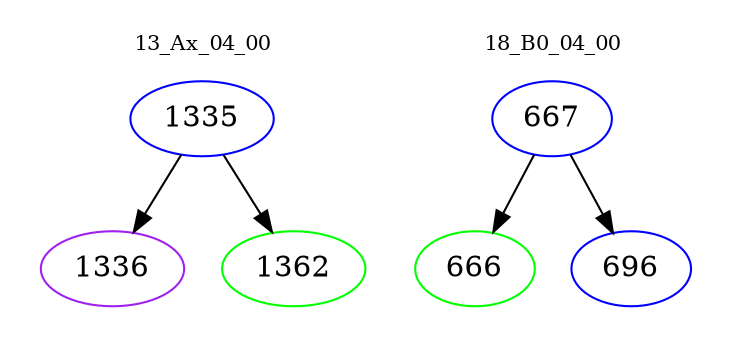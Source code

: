 digraph{
subgraph cluster_0 {
color = white
label = "13_Ax_04_00";
fontsize=10;
T0_1335 [label="1335", color="blue"]
T0_1335 -> T0_1336 [color="black"]
T0_1336 [label="1336", color="purple"]
T0_1335 -> T0_1362 [color="black"]
T0_1362 [label="1362", color="green"]
}
subgraph cluster_1 {
color = white
label = "18_B0_04_00";
fontsize=10;
T1_667 [label="667", color="blue"]
T1_667 -> T1_666 [color="black"]
T1_666 [label="666", color="green"]
T1_667 -> T1_696 [color="black"]
T1_696 [label="696", color="blue"]
}
}
